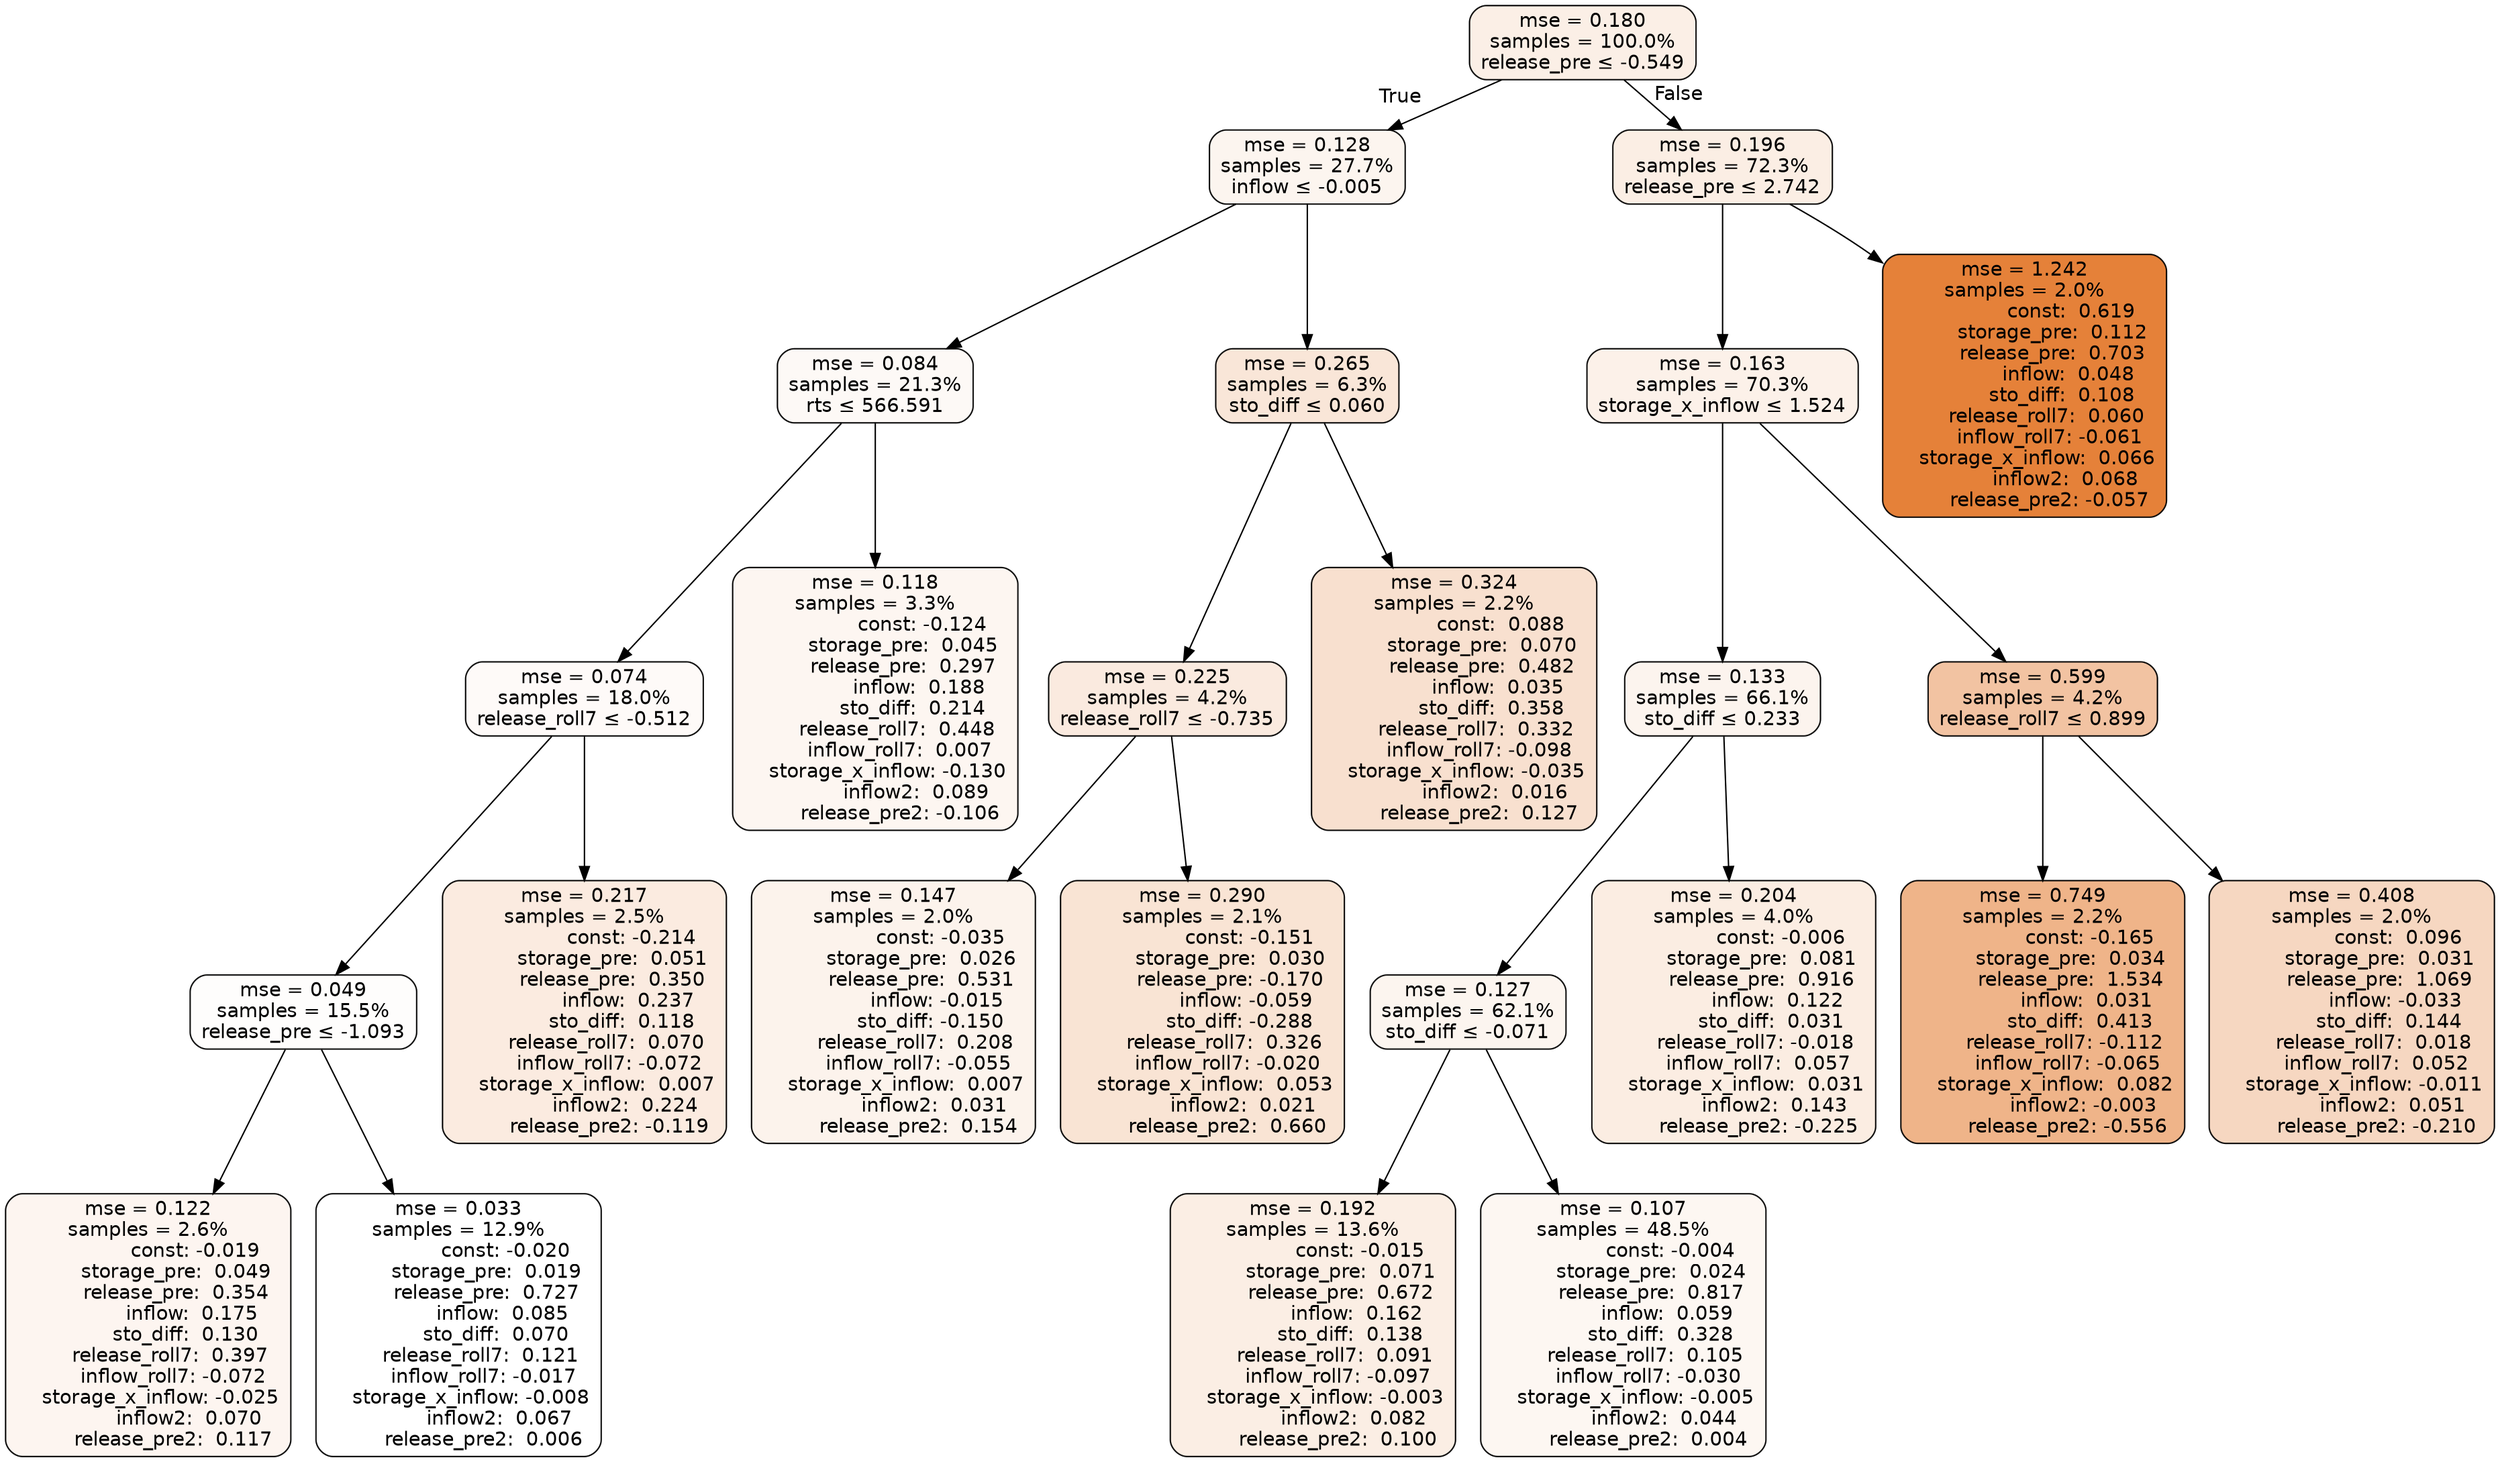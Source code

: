digraph tree {
bgcolor="transparent"
node [shape=rectangle, style="filled, rounded", color="black", fontname=helvetica] ;
edge [fontname=helvetica] ;
	"0" [label="mse = 0.180
samples = 100.0%
release_pre &le; -0.549", fillcolor="#fbefe6"]
	"1" [label="mse = 0.128
samples = 27.7%
inflow &le; -0.005", fillcolor="#fcf5ef"]
	"2" [label="mse = 0.084
samples = 21.3%
rts &le; 566.591", fillcolor="#fdf9f6"]
	"3" [label="mse = 0.074
samples = 18.0%
release_roll7 &le; -0.512", fillcolor="#fefaf8"]
	"4" [label="mse = 0.049
samples = 15.5%
release_pre &le; -1.093", fillcolor="#fefdfc"]
	"5" [label="mse = 0.122
samples = 2.6%
               const: -0.019
         storage_pre:  0.049
         release_pre:  0.354
              inflow:  0.175
            sto_diff:  0.130
       release_roll7:  0.397
        inflow_roll7: -0.072
    storage_x_inflow: -0.025
             inflow2:  0.070
        release_pre2:  0.117", fillcolor="#fdf5f0"]
	"6" [label="mse = 0.033
samples = 12.9%
               const: -0.020
         storage_pre:  0.019
         release_pre:  0.727
              inflow:  0.085
            sto_diff:  0.070
       release_roll7:  0.121
        inflow_roll7: -0.017
    storage_x_inflow: -0.008
             inflow2:  0.067
        release_pre2:  0.006", fillcolor="#ffffff"]
	"7" [label="mse = 0.217
samples = 2.5%
               const: -0.214
         storage_pre:  0.051
         release_pre:  0.350
              inflow:  0.237
            sto_diff:  0.118
       release_roll7:  0.070
        inflow_roll7: -0.072
    storage_x_inflow:  0.007
             inflow2:  0.224
        release_pre2: -0.119", fillcolor="#fbebe0"]
	"8" [label="mse = 0.118
samples = 3.3%
               const: -0.124
         storage_pre:  0.045
         release_pre:  0.297
              inflow:  0.188
            sto_diff:  0.214
       release_roll7:  0.448
        inflow_roll7:  0.007
    storage_x_inflow: -0.130
             inflow2:  0.089
        release_pre2: -0.106", fillcolor="#fdf6f1"]
	"9" [label="mse = 0.265
samples = 6.3%
sto_diff &le; 0.060", fillcolor="#f9e6d8"]
	"10" [label="mse = 0.225
samples = 4.2%
release_roll7 &le; -0.735", fillcolor="#faeadf"]
	"11" [label="mse = 0.147
samples = 2.0%
               const: -0.035
         storage_pre:  0.026
         release_pre:  0.531
              inflow: -0.015
            sto_diff: -0.150
       release_roll7:  0.208
        inflow_roll7: -0.055
    storage_x_inflow:  0.007
             inflow2:  0.031
        release_pre2:  0.154", fillcolor="#fcf3ec"]
	"12" [label="mse = 0.290
samples = 2.1%
               const: -0.151
         storage_pre:  0.030
         release_pre: -0.170
              inflow: -0.059
            sto_diff: -0.288
       release_roll7:  0.326
        inflow_roll7: -0.020
    storage_x_inflow:  0.053
             inflow2:  0.021
        release_pre2:  0.660", fillcolor="#f9e4d4"]
	"13" [label="mse = 0.324
samples = 2.2%
               const:  0.088
         storage_pre:  0.070
         release_pre:  0.482
              inflow:  0.035
            sto_diff:  0.358
       release_roll7:  0.332
        inflow_roll7: -0.098
    storage_x_inflow: -0.035
             inflow2:  0.016
        release_pre2:  0.127", fillcolor="#f8e0cf"]
	"14" [label="mse = 0.196
samples = 72.3%
release_pre &le; 2.742", fillcolor="#fbeee4"]
	"15" [label="mse = 0.163
samples = 70.3%
storage_x_inflow &le; 1.524", fillcolor="#fcf1e9"]
	"16" [label="mse = 0.133
samples = 66.1%
sto_diff &le; 0.233", fillcolor="#fcf4ee"]
	"17" [label="mse = 0.127
samples = 62.1%
sto_diff &le; -0.071", fillcolor="#fcf5ef"]
	"18" [label="mse = 0.192
samples = 13.6%
               const: -0.015
         storage_pre:  0.071
         release_pre:  0.672
              inflow:  0.162
            sto_diff:  0.138
       release_roll7:  0.091
        inflow_roll7: -0.097
    storage_x_inflow: -0.003
             inflow2:  0.082
        release_pre2:  0.100", fillcolor="#fbeee4"]
	"19" [label="mse = 0.107
samples = 48.5%
               const: -0.004
         storage_pre:  0.024
         release_pre:  0.817
              inflow:  0.059
            sto_diff:  0.328
       release_roll7:  0.105
        inflow_roll7: -0.030
    storage_x_inflow: -0.005
             inflow2:  0.044
        release_pre2:  0.004", fillcolor="#fdf7f2"]
	"20" [label="mse = 0.204
samples = 4.0%
               const: -0.006
         storage_pre:  0.081
         release_pre:  0.916
              inflow:  0.122
            sto_diff:  0.031
       release_roll7: -0.018
        inflow_roll7:  0.057
    storage_x_inflow:  0.031
             inflow2:  0.143
        release_pre2: -0.225", fillcolor="#fbede2"]
	"21" [label="mse = 0.599
samples = 4.2%
release_roll7 &le; 0.899", fillcolor="#f2c3a2"]
	"22" [label="mse = 0.749
samples = 2.2%
               const: -0.165
         storage_pre:  0.034
         release_pre:  1.534
              inflow:  0.031
            sto_diff:  0.413
       release_roll7: -0.112
        inflow_roll7: -0.065
    storage_x_inflow:  0.082
             inflow2: -0.003
        release_pre2: -0.556", fillcolor="#efb489"]
	"23" [label="mse = 0.408
samples = 2.0%
               const:  0.096
         storage_pre:  0.031
         release_pre:  1.069
              inflow: -0.033
            sto_diff:  0.144
       release_roll7:  0.018
        inflow_roll7:  0.052
    storage_x_inflow: -0.011
             inflow2:  0.051
        release_pre2: -0.210", fillcolor="#f6d7c1"]
	"24" [label="mse = 1.242
samples = 2.0%
               const:  0.619
         storage_pre:  0.112
         release_pre:  0.703
              inflow:  0.048
            sto_diff:  0.108
       release_roll7:  0.060
        inflow_roll7: -0.061
    storage_x_inflow:  0.066
             inflow2:  0.068
        release_pre2: -0.057", fillcolor="#e58139"]

	"0" -> "1" [labeldistance=2.5, labelangle=45, headlabel="True"]
	"1" -> "2"
	"2" -> "3"
	"3" -> "4"
	"4" -> "5"
	"4" -> "6"
	"3" -> "7"
	"2" -> "8"
	"1" -> "9"
	"9" -> "10"
	"10" -> "11"
	"10" -> "12"
	"9" -> "13"
	"0" -> "14" [labeldistance=2.5, labelangle=-45, headlabel="False"]
	"14" -> "15"
	"15" -> "16"
	"16" -> "17"
	"17" -> "18"
	"17" -> "19"
	"16" -> "20"
	"15" -> "21"
	"21" -> "22"
	"21" -> "23"
	"14" -> "24"
}
